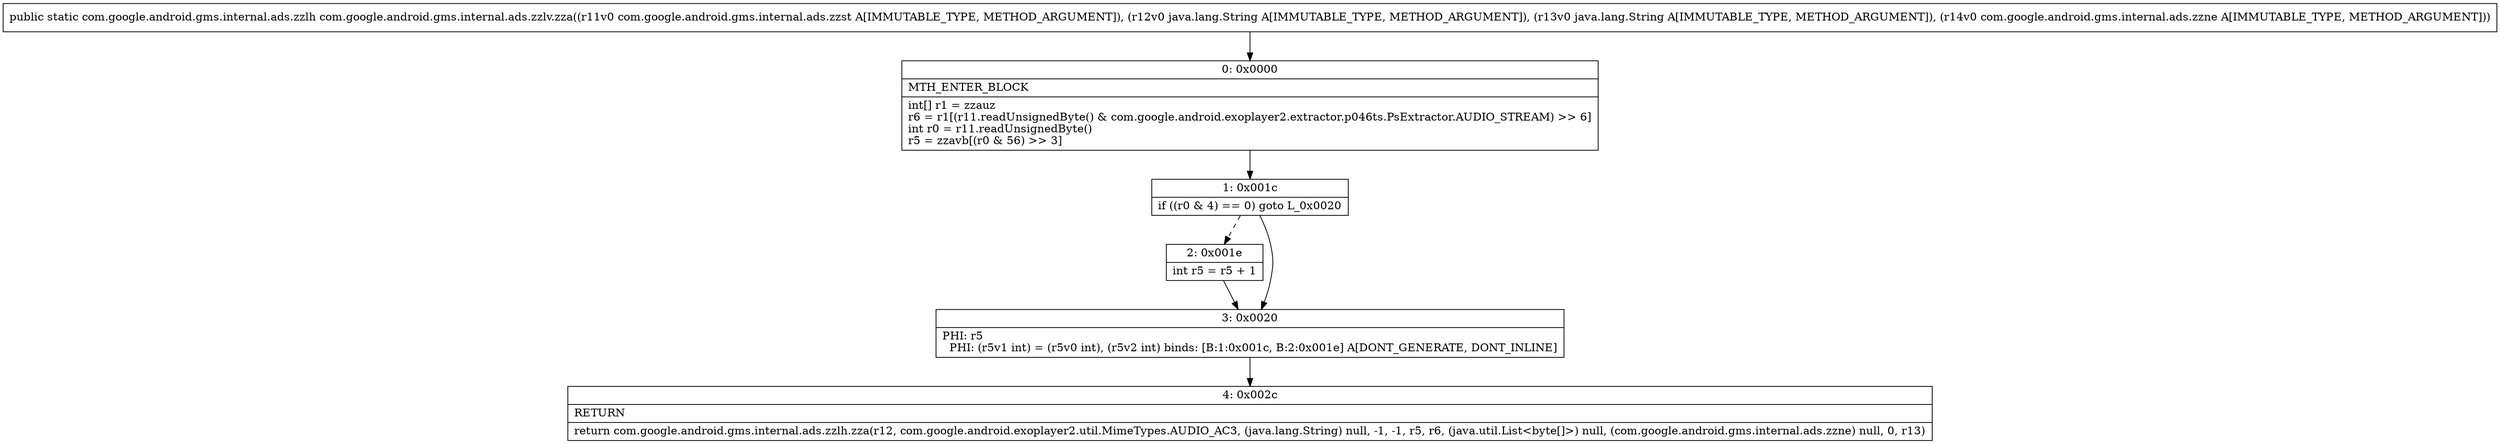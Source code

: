 digraph "CFG forcom.google.android.gms.internal.ads.zzlv.zza(Lcom\/google\/android\/gms\/internal\/ads\/zzst;Ljava\/lang\/String;Ljava\/lang\/String;Lcom\/google\/android\/gms\/internal\/ads\/zzne;)Lcom\/google\/android\/gms\/internal\/ads\/zzlh;" {
Node_0 [shape=record,label="{0\:\ 0x0000|MTH_ENTER_BLOCK\l|int[] r1 = zzauz\lr6 = r1[(r11.readUnsignedByte() & com.google.android.exoplayer2.extractor.p046ts.PsExtractor.AUDIO_STREAM) \>\> 6]\lint r0 = r11.readUnsignedByte()\lr5 = zzavb[(r0 & 56) \>\> 3]\l}"];
Node_1 [shape=record,label="{1\:\ 0x001c|if ((r0 & 4) == 0) goto L_0x0020\l}"];
Node_2 [shape=record,label="{2\:\ 0x001e|int r5 = r5 + 1\l}"];
Node_3 [shape=record,label="{3\:\ 0x0020|PHI: r5 \l  PHI: (r5v1 int) = (r5v0 int), (r5v2 int) binds: [B:1:0x001c, B:2:0x001e] A[DONT_GENERATE, DONT_INLINE]\l}"];
Node_4 [shape=record,label="{4\:\ 0x002c|RETURN\l|return com.google.android.gms.internal.ads.zzlh.zza(r12, com.google.android.exoplayer2.util.MimeTypes.AUDIO_AC3, (java.lang.String) null, \-1, \-1, r5, r6, (java.util.List\<byte[]\>) null, (com.google.android.gms.internal.ads.zzne) null, 0, r13)\l}"];
MethodNode[shape=record,label="{public static com.google.android.gms.internal.ads.zzlh com.google.android.gms.internal.ads.zzlv.zza((r11v0 com.google.android.gms.internal.ads.zzst A[IMMUTABLE_TYPE, METHOD_ARGUMENT]), (r12v0 java.lang.String A[IMMUTABLE_TYPE, METHOD_ARGUMENT]), (r13v0 java.lang.String A[IMMUTABLE_TYPE, METHOD_ARGUMENT]), (r14v0 com.google.android.gms.internal.ads.zzne A[IMMUTABLE_TYPE, METHOD_ARGUMENT])) }"];
MethodNode -> Node_0;
Node_0 -> Node_1;
Node_1 -> Node_2[style=dashed];
Node_1 -> Node_3;
Node_2 -> Node_3;
Node_3 -> Node_4;
}


